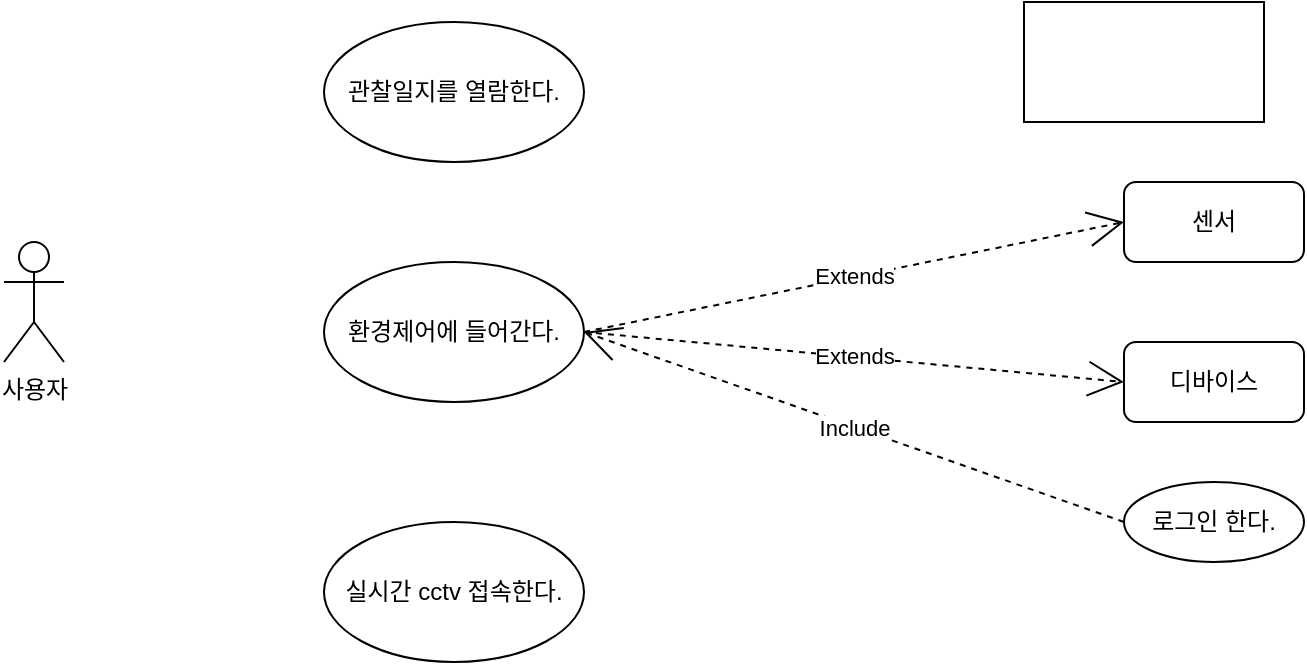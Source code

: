 <mxfile version="20.3.7" type="github">
  <diagram id="NCL2p-JWgOGxsxKp1H8N" name="페이지-1">
    <mxGraphModel dx="1038" dy="547" grid="1" gridSize="10" guides="1" tooltips="1" connect="1" arrows="1" fold="1" page="1" pageScale="1" pageWidth="827" pageHeight="1169" math="0" shadow="0">
      <root>
        <mxCell id="0" />
        <mxCell id="1" parent="0" />
        <mxCell id="VMQcNs2NsHs9lcobG29F-1" value="사용자" style="shape=umlActor;verticalLabelPosition=bottom;verticalAlign=top;html=1;outlineConnect=0;" parent="1" vertex="1">
          <mxGeometry x="100" y="200" width="30" height="60" as="geometry" />
        </mxCell>
        <mxCell id="VMQcNs2NsHs9lcobG29F-6" value="센서" style="rounded=1;whiteSpace=wrap;html=1;" parent="1" vertex="1">
          <mxGeometry x="660" y="170" width="90" height="40" as="geometry" />
        </mxCell>
        <mxCell id="VMQcNs2NsHs9lcobG29F-7" value="디바이스" style="rounded=1;whiteSpace=wrap;html=1;" parent="1" vertex="1">
          <mxGeometry x="660" y="250" width="90" height="40" as="geometry" />
        </mxCell>
        <mxCell id="VMQcNs2NsHs9lcobG29F-11" value="관찰일지를 열람한다." style="ellipse;whiteSpace=wrap;html=1;" parent="1" vertex="1">
          <mxGeometry x="260" y="90" width="130" height="70" as="geometry" />
        </mxCell>
        <mxCell id="VMQcNs2NsHs9lcobG29F-12" value="로그인 한다." style="ellipse;whiteSpace=wrap;html=1;" parent="1" vertex="1">
          <mxGeometry x="660" y="320" width="90" height="40" as="geometry" />
        </mxCell>
        <mxCell id="VMQcNs2NsHs9lcobG29F-13" value="환경제어에 들어간다." style="ellipse;whiteSpace=wrap;html=1;" parent="1" vertex="1">
          <mxGeometry x="260" y="210" width="130" height="70" as="geometry" />
        </mxCell>
        <mxCell id="VMQcNs2NsHs9lcobG29F-14" value="실시간 cctv 접속한다." style="ellipse;whiteSpace=wrap;html=1;" parent="1" vertex="1">
          <mxGeometry x="260" y="340" width="130" height="70" as="geometry" />
        </mxCell>
        <mxCell id="7xkepa5mnOWRhtYiWadu-4" value="Extends" style="endArrow=open;endSize=16;endFill=0;html=1;rounded=0;exitX=1;exitY=0.5;exitDx=0;exitDy=0;entryX=0;entryY=0.5;entryDx=0;entryDy=0;dashed=1;" edge="1" parent="1" source="VMQcNs2NsHs9lcobG29F-13" target="VMQcNs2NsHs9lcobG29F-6">
          <mxGeometry width="160" relative="1" as="geometry">
            <mxPoint x="500" y="220" as="sourcePoint" />
            <mxPoint x="660" y="220" as="targetPoint" />
          </mxGeometry>
        </mxCell>
        <mxCell id="7xkepa5mnOWRhtYiWadu-6" value="Extends" style="endArrow=open;endSize=16;endFill=0;html=1;rounded=0;exitX=1;exitY=0.5;exitDx=0;exitDy=0;entryX=0;entryY=0.5;entryDx=0;entryDy=0;dashed=1;" edge="1" parent="1" source="VMQcNs2NsHs9lcobG29F-13" target="VMQcNs2NsHs9lcobG29F-7">
          <mxGeometry width="160" relative="1" as="geometry">
            <mxPoint x="489" y="155" as="sourcePoint" />
            <mxPoint x="660" y="130" as="targetPoint" />
          </mxGeometry>
        </mxCell>
        <mxCell id="7xkepa5mnOWRhtYiWadu-7" value="Include" style="endArrow=open;endSize=16;endFill=0;html=1;rounded=0;exitX=0;exitY=0.5;exitDx=0;exitDy=0;entryX=1;entryY=0.5;entryDx=0;entryDy=0;dashed=1;" edge="1" parent="1" source="VMQcNs2NsHs9lcobG29F-12" target="VMQcNs2NsHs9lcobG29F-13">
          <mxGeometry width="160" relative="1" as="geometry">
            <mxPoint x="489" y="155" as="sourcePoint" />
            <mxPoint x="660" y="210" as="targetPoint" />
          </mxGeometry>
        </mxCell>
        <mxCell id="7xkepa5mnOWRhtYiWadu-10" value="" style="rounded=0;whiteSpace=wrap;html=1;" vertex="1" parent="1">
          <mxGeometry x="610" y="80" width="120" height="60" as="geometry" />
        </mxCell>
      </root>
    </mxGraphModel>
  </diagram>
</mxfile>
